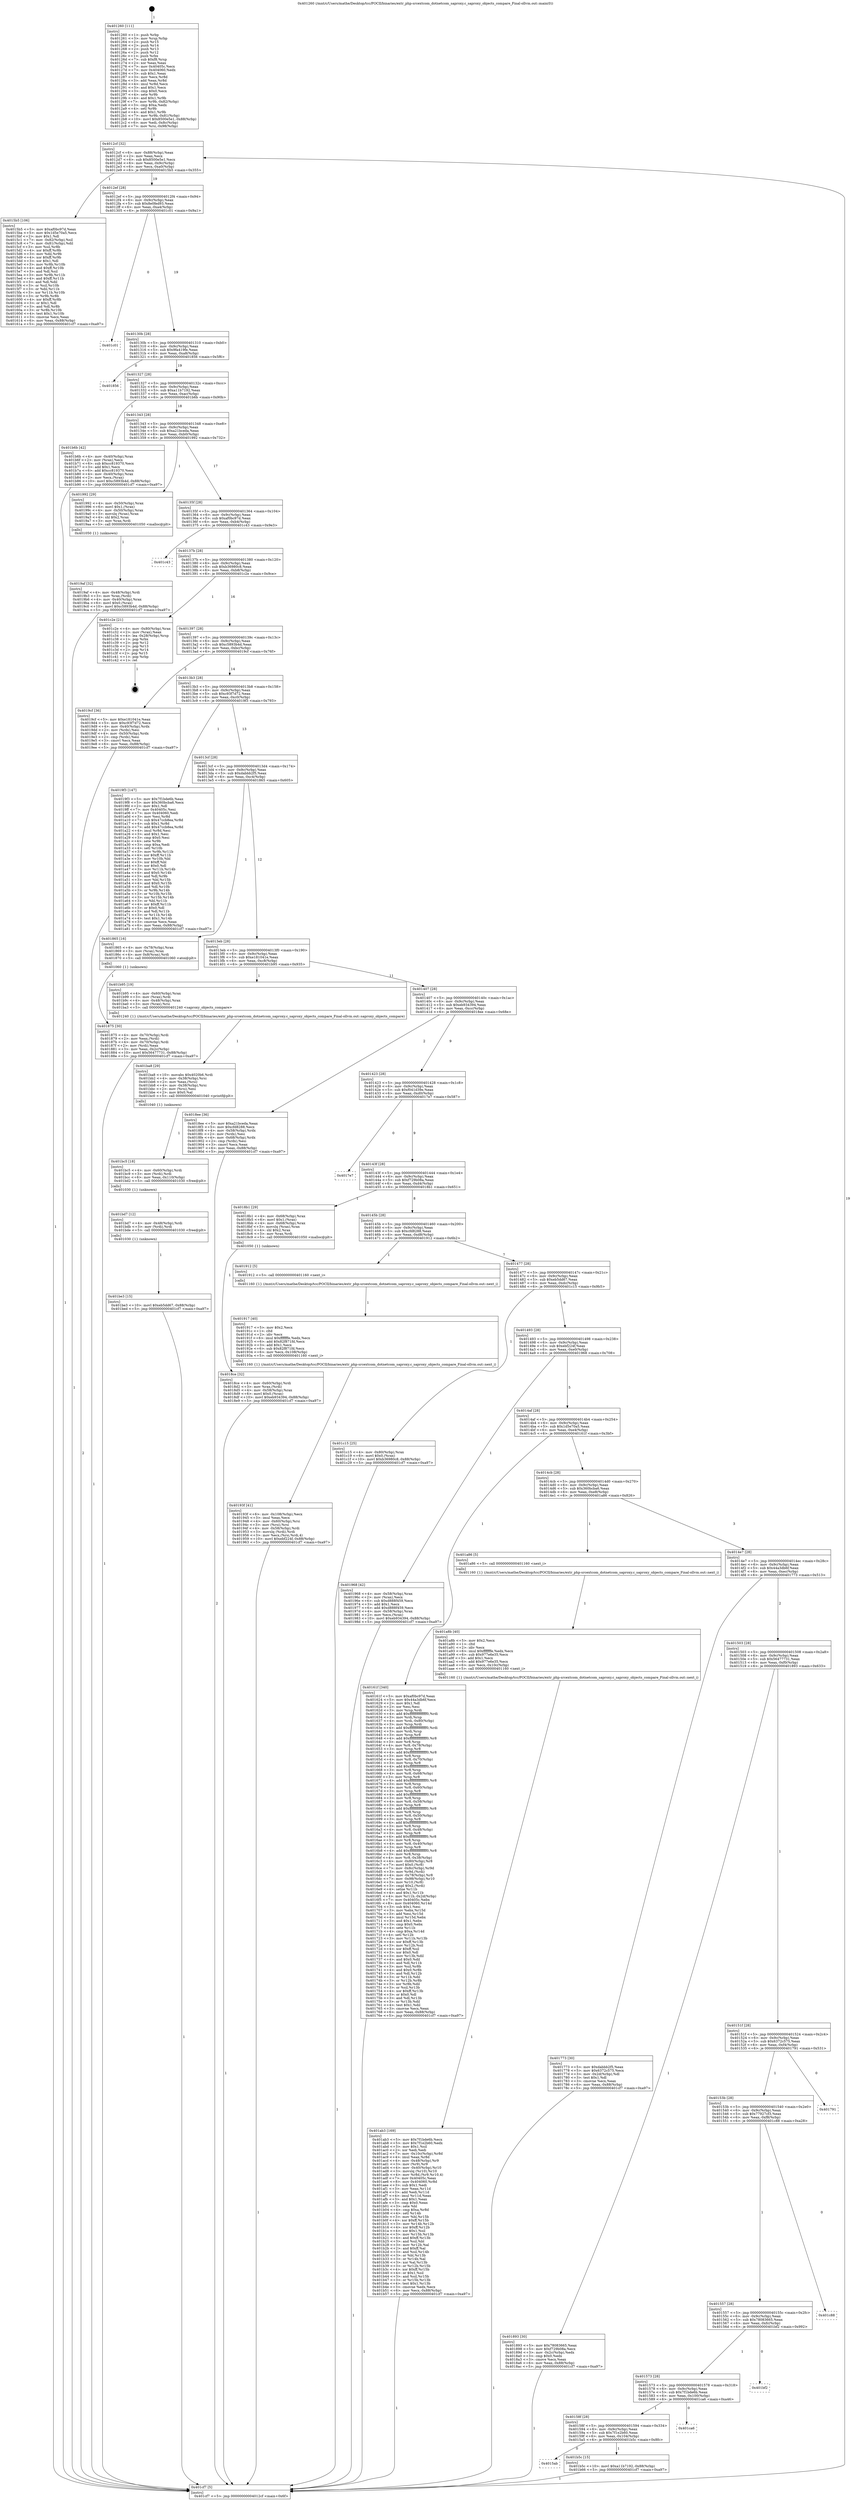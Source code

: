 digraph "0x401260" {
  label = "0x401260 (/mnt/c/Users/mathe/Desktop/tcc/POCII/binaries/extr_php-srcextcom_dotnetcom_saproxy.c_saproxy_objects_compare_Final-ollvm.out::main(0))"
  labelloc = "t"
  node[shape=record]

  Entry [label="",width=0.3,height=0.3,shape=circle,fillcolor=black,style=filled]
  "0x4012cf" [label="{
     0x4012cf [32]\l
     | [instrs]\l
     &nbsp;&nbsp;0x4012cf \<+6\>: mov -0x88(%rbp),%eax\l
     &nbsp;&nbsp;0x4012d5 \<+2\>: mov %eax,%ecx\l
     &nbsp;&nbsp;0x4012d7 \<+6\>: sub $0x8500e5e1,%ecx\l
     &nbsp;&nbsp;0x4012dd \<+6\>: mov %eax,-0x9c(%rbp)\l
     &nbsp;&nbsp;0x4012e3 \<+6\>: mov %ecx,-0xa0(%rbp)\l
     &nbsp;&nbsp;0x4012e9 \<+6\>: je 00000000004015b5 \<main+0x355\>\l
  }"]
  "0x4015b5" [label="{
     0x4015b5 [106]\l
     | [instrs]\l
     &nbsp;&nbsp;0x4015b5 \<+5\>: mov $0xaf0bc97d,%eax\l
     &nbsp;&nbsp;0x4015ba \<+5\>: mov $0x1d5e70a5,%ecx\l
     &nbsp;&nbsp;0x4015bf \<+2\>: mov $0x1,%dl\l
     &nbsp;&nbsp;0x4015c1 \<+7\>: mov -0x82(%rbp),%sil\l
     &nbsp;&nbsp;0x4015c8 \<+7\>: mov -0x81(%rbp),%dil\l
     &nbsp;&nbsp;0x4015cf \<+3\>: mov %sil,%r8b\l
     &nbsp;&nbsp;0x4015d2 \<+4\>: xor $0xff,%r8b\l
     &nbsp;&nbsp;0x4015d6 \<+3\>: mov %dil,%r9b\l
     &nbsp;&nbsp;0x4015d9 \<+4\>: xor $0xff,%r9b\l
     &nbsp;&nbsp;0x4015dd \<+3\>: xor $0x1,%dl\l
     &nbsp;&nbsp;0x4015e0 \<+3\>: mov %r8b,%r10b\l
     &nbsp;&nbsp;0x4015e3 \<+4\>: and $0xff,%r10b\l
     &nbsp;&nbsp;0x4015e7 \<+3\>: and %dl,%sil\l
     &nbsp;&nbsp;0x4015ea \<+3\>: mov %r9b,%r11b\l
     &nbsp;&nbsp;0x4015ed \<+4\>: and $0xff,%r11b\l
     &nbsp;&nbsp;0x4015f1 \<+3\>: and %dl,%dil\l
     &nbsp;&nbsp;0x4015f4 \<+3\>: or %sil,%r10b\l
     &nbsp;&nbsp;0x4015f7 \<+3\>: or %dil,%r11b\l
     &nbsp;&nbsp;0x4015fa \<+3\>: xor %r11b,%r10b\l
     &nbsp;&nbsp;0x4015fd \<+3\>: or %r9b,%r8b\l
     &nbsp;&nbsp;0x401600 \<+4\>: xor $0xff,%r8b\l
     &nbsp;&nbsp;0x401604 \<+3\>: or $0x1,%dl\l
     &nbsp;&nbsp;0x401607 \<+3\>: and %dl,%r8b\l
     &nbsp;&nbsp;0x40160a \<+3\>: or %r8b,%r10b\l
     &nbsp;&nbsp;0x40160d \<+4\>: test $0x1,%r10b\l
     &nbsp;&nbsp;0x401611 \<+3\>: cmovne %ecx,%eax\l
     &nbsp;&nbsp;0x401614 \<+6\>: mov %eax,-0x88(%rbp)\l
     &nbsp;&nbsp;0x40161a \<+5\>: jmp 0000000000401cf7 \<main+0xa97\>\l
  }"]
  "0x4012ef" [label="{
     0x4012ef [28]\l
     | [instrs]\l
     &nbsp;&nbsp;0x4012ef \<+5\>: jmp 00000000004012f4 \<main+0x94\>\l
     &nbsp;&nbsp;0x4012f4 \<+6\>: mov -0x9c(%rbp),%eax\l
     &nbsp;&nbsp;0x4012fa \<+5\>: sub $0x8e0fed93,%eax\l
     &nbsp;&nbsp;0x4012ff \<+6\>: mov %eax,-0xa4(%rbp)\l
     &nbsp;&nbsp;0x401305 \<+6\>: je 0000000000401c01 \<main+0x9a1\>\l
  }"]
  "0x401cf7" [label="{
     0x401cf7 [5]\l
     | [instrs]\l
     &nbsp;&nbsp;0x401cf7 \<+5\>: jmp 00000000004012cf \<main+0x6f\>\l
  }"]
  "0x401260" [label="{
     0x401260 [111]\l
     | [instrs]\l
     &nbsp;&nbsp;0x401260 \<+1\>: push %rbp\l
     &nbsp;&nbsp;0x401261 \<+3\>: mov %rsp,%rbp\l
     &nbsp;&nbsp;0x401264 \<+2\>: push %r15\l
     &nbsp;&nbsp;0x401266 \<+2\>: push %r14\l
     &nbsp;&nbsp;0x401268 \<+2\>: push %r13\l
     &nbsp;&nbsp;0x40126a \<+2\>: push %r12\l
     &nbsp;&nbsp;0x40126c \<+1\>: push %rbx\l
     &nbsp;&nbsp;0x40126d \<+7\>: sub $0xf8,%rsp\l
     &nbsp;&nbsp;0x401274 \<+2\>: xor %eax,%eax\l
     &nbsp;&nbsp;0x401276 \<+7\>: mov 0x40405c,%ecx\l
     &nbsp;&nbsp;0x40127d \<+7\>: mov 0x404060,%edx\l
     &nbsp;&nbsp;0x401284 \<+3\>: sub $0x1,%eax\l
     &nbsp;&nbsp;0x401287 \<+3\>: mov %ecx,%r8d\l
     &nbsp;&nbsp;0x40128a \<+3\>: add %eax,%r8d\l
     &nbsp;&nbsp;0x40128d \<+4\>: imul %r8d,%ecx\l
     &nbsp;&nbsp;0x401291 \<+3\>: and $0x1,%ecx\l
     &nbsp;&nbsp;0x401294 \<+3\>: cmp $0x0,%ecx\l
     &nbsp;&nbsp;0x401297 \<+4\>: sete %r9b\l
     &nbsp;&nbsp;0x40129b \<+4\>: and $0x1,%r9b\l
     &nbsp;&nbsp;0x40129f \<+7\>: mov %r9b,-0x82(%rbp)\l
     &nbsp;&nbsp;0x4012a6 \<+3\>: cmp $0xa,%edx\l
     &nbsp;&nbsp;0x4012a9 \<+4\>: setl %r9b\l
     &nbsp;&nbsp;0x4012ad \<+4\>: and $0x1,%r9b\l
     &nbsp;&nbsp;0x4012b1 \<+7\>: mov %r9b,-0x81(%rbp)\l
     &nbsp;&nbsp;0x4012b8 \<+10\>: movl $0x8500e5e1,-0x88(%rbp)\l
     &nbsp;&nbsp;0x4012c2 \<+6\>: mov %edi,-0x8c(%rbp)\l
     &nbsp;&nbsp;0x4012c8 \<+7\>: mov %rsi,-0x98(%rbp)\l
  }"]
  Exit [label="",width=0.3,height=0.3,shape=circle,fillcolor=black,style=filled,peripheries=2]
  "0x401c01" [label="{
     0x401c01\l
  }", style=dashed]
  "0x40130b" [label="{
     0x40130b [28]\l
     | [instrs]\l
     &nbsp;&nbsp;0x40130b \<+5\>: jmp 0000000000401310 \<main+0xb0\>\l
     &nbsp;&nbsp;0x401310 \<+6\>: mov -0x9c(%rbp),%eax\l
     &nbsp;&nbsp;0x401316 \<+5\>: sub $0x9fa419fe,%eax\l
     &nbsp;&nbsp;0x40131b \<+6\>: mov %eax,-0xa8(%rbp)\l
     &nbsp;&nbsp;0x401321 \<+6\>: je 0000000000401856 \<main+0x5f6\>\l
  }"]
  "0x401be3" [label="{
     0x401be3 [15]\l
     | [instrs]\l
     &nbsp;&nbsp;0x401be3 \<+10\>: movl $0xeb5dd67,-0x88(%rbp)\l
     &nbsp;&nbsp;0x401bed \<+5\>: jmp 0000000000401cf7 \<main+0xa97\>\l
  }"]
  "0x401856" [label="{
     0x401856\l
  }", style=dashed]
  "0x401327" [label="{
     0x401327 [28]\l
     | [instrs]\l
     &nbsp;&nbsp;0x401327 \<+5\>: jmp 000000000040132c \<main+0xcc\>\l
     &nbsp;&nbsp;0x40132c \<+6\>: mov -0x9c(%rbp),%eax\l
     &nbsp;&nbsp;0x401332 \<+5\>: sub $0xa11b7192,%eax\l
     &nbsp;&nbsp;0x401337 \<+6\>: mov %eax,-0xac(%rbp)\l
     &nbsp;&nbsp;0x40133d \<+6\>: je 0000000000401b6b \<main+0x90b\>\l
  }"]
  "0x401bd7" [label="{
     0x401bd7 [12]\l
     | [instrs]\l
     &nbsp;&nbsp;0x401bd7 \<+4\>: mov -0x48(%rbp),%rdi\l
     &nbsp;&nbsp;0x401bdb \<+3\>: mov (%rdi),%rdi\l
     &nbsp;&nbsp;0x401bde \<+5\>: call 0000000000401030 \<free@plt\>\l
     | [calls]\l
     &nbsp;&nbsp;0x401030 \{1\} (unknown)\l
  }"]
  "0x401b6b" [label="{
     0x401b6b [42]\l
     | [instrs]\l
     &nbsp;&nbsp;0x401b6b \<+4\>: mov -0x40(%rbp),%rax\l
     &nbsp;&nbsp;0x401b6f \<+2\>: mov (%rax),%ecx\l
     &nbsp;&nbsp;0x401b71 \<+6\>: sub $0xcc819370,%ecx\l
     &nbsp;&nbsp;0x401b77 \<+3\>: add $0x1,%ecx\l
     &nbsp;&nbsp;0x401b7a \<+6\>: add $0xcc819370,%ecx\l
     &nbsp;&nbsp;0x401b80 \<+4\>: mov -0x40(%rbp),%rax\l
     &nbsp;&nbsp;0x401b84 \<+2\>: mov %ecx,(%rax)\l
     &nbsp;&nbsp;0x401b86 \<+10\>: movl $0xc5893b4d,-0x88(%rbp)\l
     &nbsp;&nbsp;0x401b90 \<+5\>: jmp 0000000000401cf7 \<main+0xa97\>\l
  }"]
  "0x401343" [label="{
     0x401343 [28]\l
     | [instrs]\l
     &nbsp;&nbsp;0x401343 \<+5\>: jmp 0000000000401348 \<main+0xe8\>\l
     &nbsp;&nbsp;0x401348 \<+6\>: mov -0x9c(%rbp),%eax\l
     &nbsp;&nbsp;0x40134e \<+5\>: sub $0xa21bceda,%eax\l
     &nbsp;&nbsp;0x401353 \<+6\>: mov %eax,-0xb0(%rbp)\l
     &nbsp;&nbsp;0x401359 \<+6\>: je 0000000000401992 \<main+0x732\>\l
  }"]
  "0x401bc5" [label="{
     0x401bc5 [18]\l
     | [instrs]\l
     &nbsp;&nbsp;0x401bc5 \<+4\>: mov -0x60(%rbp),%rdi\l
     &nbsp;&nbsp;0x401bc9 \<+3\>: mov (%rdi),%rdi\l
     &nbsp;&nbsp;0x401bcc \<+6\>: mov %eax,-0x110(%rbp)\l
     &nbsp;&nbsp;0x401bd2 \<+5\>: call 0000000000401030 \<free@plt\>\l
     | [calls]\l
     &nbsp;&nbsp;0x401030 \{1\} (unknown)\l
  }"]
  "0x401992" [label="{
     0x401992 [29]\l
     | [instrs]\l
     &nbsp;&nbsp;0x401992 \<+4\>: mov -0x50(%rbp),%rax\l
     &nbsp;&nbsp;0x401996 \<+6\>: movl $0x1,(%rax)\l
     &nbsp;&nbsp;0x40199c \<+4\>: mov -0x50(%rbp),%rax\l
     &nbsp;&nbsp;0x4019a0 \<+3\>: movslq (%rax),%rax\l
     &nbsp;&nbsp;0x4019a3 \<+4\>: shl $0x2,%rax\l
     &nbsp;&nbsp;0x4019a7 \<+3\>: mov %rax,%rdi\l
     &nbsp;&nbsp;0x4019aa \<+5\>: call 0000000000401050 \<malloc@plt\>\l
     | [calls]\l
     &nbsp;&nbsp;0x401050 \{1\} (unknown)\l
  }"]
  "0x40135f" [label="{
     0x40135f [28]\l
     | [instrs]\l
     &nbsp;&nbsp;0x40135f \<+5\>: jmp 0000000000401364 \<main+0x104\>\l
     &nbsp;&nbsp;0x401364 \<+6\>: mov -0x9c(%rbp),%eax\l
     &nbsp;&nbsp;0x40136a \<+5\>: sub $0xaf0bc97d,%eax\l
     &nbsp;&nbsp;0x40136f \<+6\>: mov %eax,-0xb4(%rbp)\l
     &nbsp;&nbsp;0x401375 \<+6\>: je 0000000000401c43 \<main+0x9e3\>\l
  }"]
  "0x401ba8" [label="{
     0x401ba8 [29]\l
     | [instrs]\l
     &nbsp;&nbsp;0x401ba8 \<+10\>: movabs $0x4020b6,%rdi\l
     &nbsp;&nbsp;0x401bb2 \<+4\>: mov -0x38(%rbp),%rsi\l
     &nbsp;&nbsp;0x401bb6 \<+2\>: mov %eax,(%rsi)\l
     &nbsp;&nbsp;0x401bb8 \<+4\>: mov -0x38(%rbp),%rsi\l
     &nbsp;&nbsp;0x401bbc \<+2\>: mov (%rsi),%esi\l
     &nbsp;&nbsp;0x401bbe \<+2\>: mov $0x0,%al\l
     &nbsp;&nbsp;0x401bc0 \<+5\>: call 0000000000401040 \<printf@plt\>\l
     | [calls]\l
     &nbsp;&nbsp;0x401040 \{1\} (unknown)\l
  }"]
  "0x401c43" [label="{
     0x401c43\l
  }", style=dashed]
  "0x40137b" [label="{
     0x40137b [28]\l
     | [instrs]\l
     &nbsp;&nbsp;0x40137b \<+5\>: jmp 0000000000401380 \<main+0x120\>\l
     &nbsp;&nbsp;0x401380 \<+6\>: mov -0x9c(%rbp),%eax\l
     &nbsp;&nbsp;0x401386 \<+5\>: sub $0xb36980c8,%eax\l
     &nbsp;&nbsp;0x40138b \<+6\>: mov %eax,-0xb8(%rbp)\l
     &nbsp;&nbsp;0x401391 \<+6\>: je 0000000000401c2e \<main+0x9ce\>\l
  }"]
  "0x4015ab" [label="{
     0x4015ab\l
  }", style=dashed]
  "0x401c2e" [label="{
     0x401c2e [21]\l
     | [instrs]\l
     &nbsp;&nbsp;0x401c2e \<+4\>: mov -0x80(%rbp),%rax\l
     &nbsp;&nbsp;0x401c32 \<+2\>: mov (%rax),%eax\l
     &nbsp;&nbsp;0x401c34 \<+4\>: lea -0x28(%rbp),%rsp\l
     &nbsp;&nbsp;0x401c38 \<+1\>: pop %rbx\l
     &nbsp;&nbsp;0x401c39 \<+2\>: pop %r12\l
     &nbsp;&nbsp;0x401c3b \<+2\>: pop %r13\l
     &nbsp;&nbsp;0x401c3d \<+2\>: pop %r14\l
     &nbsp;&nbsp;0x401c3f \<+2\>: pop %r15\l
     &nbsp;&nbsp;0x401c41 \<+1\>: pop %rbp\l
     &nbsp;&nbsp;0x401c42 \<+1\>: ret\l
  }"]
  "0x401397" [label="{
     0x401397 [28]\l
     | [instrs]\l
     &nbsp;&nbsp;0x401397 \<+5\>: jmp 000000000040139c \<main+0x13c\>\l
     &nbsp;&nbsp;0x40139c \<+6\>: mov -0x9c(%rbp),%eax\l
     &nbsp;&nbsp;0x4013a2 \<+5\>: sub $0xc5893b4d,%eax\l
     &nbsp;&nbsp;0x4013a7 \<+6\>: mov %eax,-0xbc(%rbp)\l
     &nbsp;&nbsp;0x4013ad \<+6\>: je 00000000004019cf \<main+0x76f\>\l
  }"]
  "0x401b5c" [label="{
     0x401b5c [15]\l
     | [instrs]\l
     &nbsp;&nbsp;0x401b5c \<+10\>: movl $0xa11b7192,-0x88(%rbp)\l
     &nbsp;&nbsp;0x401b66 \<+5\>: jmp 0000000000401cf7 \<main+0xa97\>\l
  }"]
  "0x4019cf" [label="{
     0x4019cf [36]\l
     | [instrs]\l
     &nbsp;&nbsp;0x4019cf \<+5\>: mov $0xe181041e,%eax\l
     &nbsp;&nbsp;0x4019d4 \<+5\>: mov $0xc93f7d72,%ecx\l
     &nbsp;&nbsp;0x4019d9 \<+4\>: mov -0x40(%rbp),%rdx\l
     &nbsp;&nbsp;0x4019dd \<+2\>: mov (%rdx),%esi\l
     &nbsp;&nbsp;0x4019df \<+4\>: mov -0x50(%rbp),%rdx\l
     &nbsp;&nbsp;0x4019e3 \<+2\>: cmp (%rdx),%esi\l
     &nbsp;&nbsp;0x4019e5 \<+3\>: cmovl %ecx,%eax\l
     &nbsp;&nbsp;0x4019e8 \<+6\>: mov %eax,-0x88(%rbp)\l
     &nbsp;&nbsp;0x4019ee \<+5\>: jmp 0000000000401cf7 \<main+0xa97\>\l
  }"]
  "0x4013b3" [label="{
     0x4013b3 [28]\l
     | [instrs]\l
     &nbsp;&nbsp;0x4013b3 \<+5\>: jmp 00000000004013b8 \<main+0x158\>\l
     &nbsp;&nbsp;0x4013b8 \<+6\>: mov -0x9c(%rbp),%eax\l
     &nbsp;&nbsp;0x4013be \<+5\>: sub $0xc93f7d72,%eax\l
     &nbsp;&nbsp;0x4013c3 \<+6\>: mov %eax,-0xc0(%rbp)\l
     &nbsp;&nbsp;0x4013c9 \<+6\>: je 00000000004019f3 \<main+0x793\>\l
  }"]
  "0x40158f" [label="{
     0x40158f [28]\l
     | [instrs]\l
     &nbsp;&nbsp;0x40158f \<+5\>: jmp 0000000000401594 \<main+0x334\>\l
     &nbsp;&nbsp;0x401594 \<+6\>: mov -0x9c(%rbp),%eax\l
     &nbsp;&nbsp;0x40159a \<+5\>: sub $0x7f1e2b60,%eax\l
     &nbsp;&nbsp;0x40159f \<+6\>: mov %eax,-0x104(%rbp)\l
     &nbsp;&nbsp;0x4015a5 \<+6\>: je 0000000000401b5c \<main+0x8fc\>\l
  }"]
  "0x4019f3" [label="{
     0x4019f3 [147]\l
     | [instrs]\l
     &nbsp;&nbsp;0x4019f3 \<+5\>: mov $0x7f1bde6b,%eax\l
     &nbsp;&nbsp;0x4019f8 \<+5\>: mov $0x360bcba6,%ecx\l
     &nbsp;&nbsp;0x4019fd \<+2\>: mov $0x1,%dl\l
     &nbsp;&nbsp;0x4019ff \<+7\>: mov 0x40405c,%esi\l
     &nbsp;&nbsp;0x401a06 \<+7\>: mov 0x404060,%edi\l
     &nbsp;&nbsp;0x401a0d \<+3\>: mov %esi,%r8d\l
     &nbsp;&nbsp;0x401a10 \<+7\>: sub $0x47ccb8ea,%r8d\l
     &nbsp;&nbsp;0x401a17 \<+4\>: sub $0x1,%r8d\l
     &nbsp;&nbsp;0x401a1b \<+7\>: add $0x47ccb8ea,%r8d\l
     &nbsp;&nbsp;0x401a22 \<+4\>: imul %r8d,%esi\l
     &nbsp;&nbsp;0x401a26 \<+3\>: and $0x1,%esi\l
     &nbsp;&nbsp;0x401a29 \<+3\>: cmp $0x0,%esi\l
     &nbsp;&nbsp;0x401a2c \<+4\>: sete %r9b\l
     &nbsp;&nbsp;0x401a30 \<+3\>: cmp $0xa,%edi\l
     &nbsp;&nbsp;0x401a33 \<+4\>: setl %r10b\l
     &nbsp;&nbsp;0x401a37 \<+3\>: mov %r9b,%r11b\l
     &nbsp;&nbsp;0x401a3a \<+4\>: xor $0xff,%r11b\l
     &nbsp;&nbsp;0x401a3e \<+3\>: mov %r10b,%bl\l
     &nbsp;&nbsp;0x401a41 \<+3\>: xor $0xff,%bl\l
     &nbsp;&nbsp;0x401a44 \<+3\>: xor $0x0,%dl\l
     &nbsp;&nbsp;0x401a47 \<+3\>: mov %r11b,%r14b\l
     &nbsp;&nbsp;0x401a4a \<+4\>: and $0x0,%r14b\l
     &nbsp;&nbsp;0x401a4e \<+3\>: and %dl,%r9b\l
     &nbsp;&nbsp;0x401a51 \<+3\>: mov %bl,%r15b\l
     &nbsp;&nbsp;0x401a54 \<+4\>: and $0x0,%r15b\l
     &nbsp;&nbsp;0x401a58 \<+3\>: and %dl,%r10b\l
     &nbsp;&nbsp;0x401a5b \<+3\>: or %r9b,%r14b\l
     &nbsp;&nbsp;0x401a5e \<+3\>: or %r10b,%r15b\l
     &nbsp;&nbsp;0x401a61 \<+3\>: xor %r15b,%r14b\l
     &nbsp;&nbsp;0x401a64 \<+3\>: or %bl,%r11b\l
     &nbsp;&nbsp;0x401a67 \<+4\>: xor $0xff,%r11b\l
     &nbsp;&nbsp;0x401a6b \<+3\>: or $0x0,%dl\l
     &nbsp;&nbsp;0x401a6e \<+3\>: and %dl,%r11b\l
     &nbsp;&nbsp;0x401a71 \<+3\>: or %r11b,%r14b\l
     &nbsp;&nbsp;0x401a74 \<+4\>: test $0x1,%r14b\l
     &nbsp;&nbsp;0x401a78 \<+3\>: cmovne %ecx,%eax\l
     &nbsp;&nbsp;0x401a7b \<+6\>: mov %eax,-0x88(%rbp)\l
     &nbsp;&nbsp;0x401a81 \<+5\>: jmp 0000000000401cf7 \<main+0xa97\>\l
  }"]
  "0x4013cf" [label="{
     0x4013cf [28]\l
     | [instrs]\l
     &nbsp;&nbsp;0x4013cf \<+5\>: jmp 00000000004013d4 \<main+0x174\>\l
     &nbsp;&nbsp;0x4013d4 \<+6\>: mov -0x9c(%rbp),%eax\l
     &nbsp;&nbsp;0x4013da \<+5\>: sub $0xdabbb2f5,%eax\l
     &nbsp;&nbsp;0x4013df \<+6\>: mov %eax,-0xc4(%rbp)\l
     &nbsp;&nbsp;0x4013e5 \<+6\>: je 0000000000401865 \<main+0x605\>\l
  }"]
  "0x401ca6" [label="{
     0x401ca6\l
  }", style=dashed]
  "0x401865" [label="{
     0x401865 [16]\l
     | [instrs]\l
     &nbsp;&nbsp;0x401865 \<+4\>: mov -0x78(%rbp),%rax\l
     &nbsp;&nbsp;0x401869 \<+3\>: mov (%rax),%rax\l
     &nbsp;&nbsp;0x40186c \<+4\>: mov 0x8(%rax),%rdi\l
     &nbsp;&nbsp;0x401870 \<+5\>: call 0000000000401060 \<atoi@plt\>\l
     | [calls]\l
     &nbsp;&nbsp;0x401060 \{1\} (unknown)\l
  }"]
  "0x4013eb" [label="{
     0x4013eb [28]\l
     | [instrs]\l
     &nbsp;&nbsp;0x4013eb \<+5\>: jmp 00000000004013f0 \<main+0x190\>\l
     &nbsp;&nbsp;0x4013f0 \<+6\>: mov -0x9c(%rbp),%eax\l
     &nbsp;&nbsp;0x4013f6 \<+5\>: sub $0xe181041e,%eax\l
     &nbsp;&nbsp;0x4013fb \<+6\>: mov %eax,-0xc8(%rbp)\l
     &nbsp;&nbsp;0x401401 \<+6\>: je 0000000000401b95 \<main+0x935\>\l
  }"]
  "0x401573" [label="{
     0x401573 [28]\l
     | [instrs]\l
     &nbsp;&nbsp;0x401573 \<+5\>: jmp 0000000000401578 \<main+0x318\>\l
     &nbsp;&nbsp;0x401578 \<+6\>: mov -0x9c(%rbp),%eax\l
     &nbsp;&nbsp;0x40157e \<+5\>: sub $0x7f1bde6b,%eax\l
     &nbsp;&nbsp;0x401583 \<+6\>: mov %eax,-0x100(%rbp)\l
     &nbsp;&nbsp;0x401589 \<+6\>: je 0000000000401ca6 \<main+0xa46\>\l
  }"]
  "0x401b95" [label="{
     0x401b95 [19]\l
     | [instrs]\l
     &nbsp;&nbsp;0x401b95 \<+4\>: mov -0x60(%rbp),%rax\l
     &nbsp;&nbsp;0x401b99 \<+3\>: mov (%rax),%rdi\l
     &nbsp;&nbsp;0x401b9c \<+4\>: mov -0x48(%rbp),%rax\l
     &nbsp;&nbsp;0x401ba0 \<+3\>: mov (%rax),%rsi\l
     &nbsp;&nbsp;0x401ba3 \<+5\>: call 0000000000401240 \<saproxy_objects_compare\>\l
     | [calls]\l
     &nbsp;&nbsp;0x401240 \{1\} (/mnt/c/Users/mathe/Desktop/tcc/POCII/binaries/extr_php-srcextcom_dotnetcom_saproxy.c_saproxy_objects_compare_Final-ollvm.out::saproxy_objects_compare)\l
  }"]
  "0x401407" [label="{
     0x401407 [28]\l
     | [instrs]\l
     &nbsp;&nbsp;0x401407 \<+5\>: jmp 000000000040140c \<main+0x1ac\>\l
     &nbsp;&nbsp;0x40140c \<+6\>: mov -0x9c(%rbp),%eax\l
     &nbsp;&nbsp;0x401412 \<+5\>: sub $0xeb934394,%eax\l
     &nbsp;&nbsp;0x401417 \<+6\>: mov %eax,-0xcc(%rbp)\l
     &nbsp;&nbsp;0x40141d \<+6\>: je 00000000004018ee \<main+0x68e\>\l
  }"]
  "0x401bf2" [label="{
     0x401bf2\l
  }", style=dashed]
  "0x4018ee" [label="{
     0x4018ee [36]\l
     | [instrs]\l
     &nbsp;&nbsp;0x4018ee \<+5\>: mov $0xa21bceda,%eax\l
     &nbsp;&nbsp;0x4018f3 \<+5\>: mov $0xcfd8288,%ecx\l
     &nbsp;&nbsp;0x4018f8 \<+4\>: mov -0x58(%rbp),%rdx\l
     &nbsp;&nbsp;0x4018fc \<+2\>: mov (%rdx),%esi\l
     &nbsp;&nbsp;0x4018fe \<+4\>: mov -0x68(%rbp),%rdx\l
     &nbsp;&nbsp;0x401902 \<+2\>: cmp (%rdx),%esi\l
     &nbsp;&nbsp;0x401904 \<+3\>: cmovl %ecx,%eax\l
     &nbsp;&nbsp;0x401907 \<+6\>: mov %eax,-0x88(%rbp)\l
     &nbsp;&nbsp;0x40190d \<+5\>: jmp 0000000000401cf7 \<main+0xa97\>\l
  }"]
  "0x401423" [label="{
     0x401423 [28]\l
     | [instrs]\l
     &nbsp;&nbsp;0x401423 \<+5\>: jmp 0000000000401428 \<main+0x1c8\>\l
     &nbsp;&nbsp;0x401428 \<+6\>: mov -0x9c(%rbp),%eax\l
     &nbsp;&nbsp;0x40142e \<+5\>: sub $0xf041d39e,%eax\l
     &nbsp;&nbsp;0x401433 \<+6\>: mov %eax,-0xd0(%rbp)\l
     &nbsp;&nbsp;0x401439 \<+6\>: je 00000000004017e7 \<main+0x587\>\l
  }"]
  "0x401557" [label="{
     0x401557 [28]\l
     | [instrs]\l
     &nbsp;&nbsp;0x401557 \<+5\>: jmp 000000000040155c \<main+0x2fc\>\l
     &nbsp;&nbsp;0x40155c \<+6\>: mov -0x9c(%rbp),%eax\l
     &nbsp;&nbsp;0x401562 \<+5\>: sub $0x78083665,%eax\l
     &nbsp;&nbsp;0x401567 \<+6\>: mov %eax,-0xfc(%rbp)\l
     &nbsp;&nbsp;0x40156d \<+6\>: je 0000000000401bf2 \<main+0x992\>\l
  }"]
  "0x4017e7" [label="{
     0x4017e7\l
  }", style=dashed]
  "0x40143f" [label="{
     0x40143f [28]\l
     | [instrs]\l
     &nbsp;&nbsp;0x40143f \<+5\>: jmp 0000000000401444 \<main+0x1e4\>\l
     &nbsp;&nbsp;0x401444 \<+6\>: mov -0x9c(%rbp),%eax\l
     &nbsp;&nbsp;0x40144a \<+5\>: sub $0xf729b08a,%eax\l
     &nbsp;&nbsp;0x40144f \<+6\>: mov %eax,-0xd4(%rbp)\l
     &nbsp;&nbsp;0x401455 \<+6\>: je 00000000004018b1 \<main+0x651\>\l
  }"]
  "0x401c88" [label="{
     0x401c88\l
  }", style=dashed]
  "0x4018b1" [label="{
     0x4018b1 [29]\l
     | [instrs]\l
     &nbsp;&nbsp;0x4018b1 \<+4\>: mov -0x68(%rbp),%rax\l
     &nbsp;&nbsp;0x4018b5 \<+6\>: movl $0x1,(%rax)\l
     &nbsp;&nbsp;0x4018bb \<+4\>: mov -0x68(%rbp),%rax\l
     &nbsp;&nbsp;0x4018bf \<+3\>: movslq (%rax),%rax\l
     &nbsp;&nbsp;0x4018c2 \<+4\>: shl $0x2,%rax\l
     &nbsp;&nbsp;0x4018c6 \<+3\>: mov %rax,%rdi\l
     &nbsp;&nbsp;0x4018c9 \<+5\>: call 0000000000401050 \<malloc@plt\>\l
     | [calls]\l
     &nbsp;&nbsp;0x401050 \{1\} (unknown)\l
  }"]
  "0x40145b" [label="{
     0x40145b [28]\l
     | [instrs]\l
     &nbsp;&nbsp;0x40145b \<+5\>: jmp 0000000000401460 \<main+0x200\>\l
     &nbsp;&nbsp;0x401460 \<+6\>: mov -0x9c(%rbp),%eax\l
     &nbsp;&nbsp;0x401466 \<+5\>: sub $0xcfd8288,%eax\l
     &nbsp;&nbsp;0x40146b \<+6\>: mov %eax,-0xd8(%rbp)\l
     &nbsp;&nbsp;0x401471 \<+6\>: je 0000000000401912 \<main+0x6b2\>\l
  }"]
  "0x40153b" [label="{
     0x40153b [28]\l
     | [instrs]\l
     &nbsp;&nbsp;0x40153b \<+5\>: jmp 0000000000401540 \<main+0x2e0\>\l
     &nbsp;&nbsp;0x401540 \<+6\>: mov -0x9c(%rbp),%eax\l
     &nbsp;&nbsp;0x401546 \<+5\>: sub $0x77927cf3,%eax\l
     &nbsp;&nbsp;0x40154b \<+6\>: mov %eax,-0xf8(%rbp)\l
     &nbsp;&nbsp;0x401551 \<+6\>: je 0000000000401c88 \<main+0xa28\>\l
  }"]
  "0x401912" [label="{
     0x401912 [5]\l
     | [instrs]\l
     &nbsp;&nbsp;0x401912 \<+5\>: call 0000000000401160 \<next_i\>\l
     | [calls]\l
     &nbsp;&nbsp;0x401160 \{1\} (/mnt/c/Users/mathe/Desktop/tcc/POCII/binaries/extr_php-srcextcom_dotnetcom_saproxy.c_saproxy_objects_compare_Final-ollvm.out::next_i)\l
  }"]
  "0x401477" [label="{
     0x401477 [28]\l
     | [instrs]\l
     &nbsp;&nbsp;0x401477 \<+5\>: jmp 000000000040147c \<main+0x21c\>\l
     &nbsp;&nbsp;0x40147c \<+6\>: mov -0x9c(%rbp),%eax\l
     &nbsp;&nbsp;0x401482 \<+5\>: sub $0xeb5dd67,%eax\l
     &nbsp;&nbsp;0x401487 \<+6\>: mov %eax,-0xdc(%rbp)\l
     &nbsp;&nbsp;0x40148d \<+6\>: je 0000000000401c15 \<main+0x9b5\>\l
  }"]
  "0x401791" [label="{
     0x401791\l
  }", style=dashed]
  "0x401c15" [label="{
     0x401c15 [25]\l
     | [instrs]\l
     &nbsp;&nbsp;0x401c15 \<+4\>: mov -0x80(%rbp),%rax\l
     &nbsp;&nbsp;0x401c19 \<+6\>: movl $0x0,(%rax)\l
     &nbsp;&nbsp;0x401c1f \<+10\>: movl $0xb36980c8,-0x88(%rbp)\l
     &nbsp;&nbsp;0x401c29 \<+5\>: jmp 0000000000401cf7 \<main+0xa97\>\l
  }"]
  "0x401493" [label="{
     0x401493 [28]\l
     | [instrs]\l
     &nbsp;&nbsp;0x401493 \<+5\>: jmp 0000000000401498 \<main+0x238\>\l
     &nbsp;&nbsp;0x401498 \<+6\>: mov -0x9c(%rbp),%eax\l
     &nbsp;&nbsp;0x40149e \<+5\>: sub $0xebf224f,%eax\l
     &nbsp;&nbsp;0x4014a3 \<+6\>: mov %eax,-0xe0(%rbp)\l
     &nbsp;&nbsp;0x4014a9 \<+6\>: je 0000000000401968 \<main+0x708\>\l
  }"]
  "0x401ab3" [label="{
     0x401ab3 [169]\l
     | [instrs]\l
     &nbsp;&nbsp;0x401ab3 \<+5\>: mov $0x7f1bde6b,%ecx\l
     &nbsp;&nbsp;0x401ab8 \<+5\>: mov $0x7f1e2b60,%edx\l
     &nbsp;&nbsp;0x401abd \<+3\>: mov $0x1,%sil\l
     &nbsp;&nbsp;0x401ac0 \<+2\>: xor %edi,%edi\l
     &nbsp;&nbsp;0x401ac2 \<+7\>: mov -0x10c(%rbp),%r8d\l
     &nbsp;&nbsp;0x401ac9 \<+4\>: imul %eax,%r8d\l
     &nbsp;&nbsp;0x401acd \<+4\>: mov -0x48(%rbp),%r9\l
     &nbsp;&nbsp;0x401ad1 \<+3\>: mov (%r9),%r9\l
     &nbsp;&nbsp;0x401ad4 \<+4\>: mov -0x40(%rbp),%r10\l
     &nbsp;&nbsp;0x401ad8 \<+3\>: movslq (%r10),%r10\l
     &nbsp;&nbsp;0x401adb \<+4\>: mov %r8d,(%r9,%r10,4)\l
     &nbsp;&nbsp;0x401adf \<+7\>: mov 0x40405c,%eax\l
     &nbsp;&nbsp;0x401ae6 \<+8\>: mov 0x404060,%r8d\l
     &nbsp;&nbsp;0x401aee \<+3\>: sub $0x1,%edi\l
     &nbsp;&nbsp;0x401af1 \<+3\>: mov %eax,%r11d\l
     &nbsp;&nbsp;0x401af4 \<+3\>: add %edi,%r11d\l
     &nbsp;&nbsp;0x401af7 \<+4\>: imul %r11d,%eax\l
     &nbsp;&nbsp;0x401afb \<+3\>: and $0x1,%eax\l
     &nbsp;&nbsp;0x401afe \<+3\>: cmp $0x0,%eax\l
     &nbsp;&nbsp;0x401b01 \<+3\>: sete %bl\l
     &nbsp;&nbsp;0x401b04 \<+4\>: cmp $0xa,%r8d\l
     &nbsp;&nbsp;0x401b08 \<+4\>: setl %r14b\l
     &nbsp;&nbsp;0x401b0c \<+3\>: mov %bl,%r15b\l
     &nbsp;&nbsp;0x401b0f \<+4\>: xor $0xff,%r15b\l
     &nbsp;&nbsp;0x401b13 \<+3\>: mov %r14b,%r12b\l
     &nbsp;&nbsp;0x401b16 \<+4\>: xor $0xff,%r12b\l
     &nbsp;&nbsp;0x401b1a \<+4\>: xor $0x1,%sil\l
     &nbsp;&nbsp;0x401b1e \<+3\>: mov %r15b,%r13b\l
     &nbsp;&nbsp;0x401b21 \<+4\>: and $0xff,%r13b\l
     &nbsp;&nbsp;0x401b25 \<+3\>: and %sil,%bl\l
     &nbsp;&nbsp;0x401b28 \<+3\>: mov %r12b,%al\l
     &nbsp;&nbsp;0x401b2b \<+2\>: and $0xff,%al\l
     &nbsp;&nbsp;0x401b2d \<+3\>: and %sil,%r14b\l
     &nbsp;&nbsp;0x401b30 \<+3\>: or %bl,%r13b\l
     &nbsp;&nbsp;0x401b33 \<+3\>: or %r14b,%al\l
     &nbsp;&nbsp;0x401b36 \<+3\>: xor %al,%r13b\l
     &nbsp;&nbsp;0x401b39 \<+3\>: or %r12b,%r15b\l
     &nbsp;&nbsp;0x401b3c \<+4\>: xor $0xff,%r15b\l
     &nbsp;&nbsp;0x401b40 \<+4\>: or $0x1,%sil\l
     &nbsp;&nbsp;0x401b44 \<+3\>: and %sil,%r15b\l
     &nbsp;&nbsp;0x401b47 \<+3\>: or %r15b,%r13b\l
     &nbsp;&nbsp;0x401b4a \<+4\>: test $0x1,%r13b\l
     &nbsp;&nbsp;0x401b4e \<+3\>: cmovne %edx,%ecx\l
     &nbsp;&nbsp;0x401b51 \<+6\>: mov %ecx,-0x88(%rbp)\l
     &nbsp;&nbsp;0x401b57 \<+5\>: jmp 0000000000401cf7 \<main+0xa97\>\l
  }"]
  "0x401968" [label="{
     0x401968 [42]\l
     | [instrs]\l
     &nbsp;&nbsp;0x401968 \<+4\>: mov -0x58(%rbp),%rax\l
     &nbsp;&nbsp;0x40196c \<+2\>: mov (%rax),%ecx\l
     &nbsp;&nbsp;0x40196e \<+6\>: sub $0xd888f459,%ecx\l
     &nbsp;&nbsp;0x401974 \<+3\>: add $0x1,%ecx\l
     &nbsp;&nbsp;0x401977 \<+6\>: add $0xd888f459,%ecx\l
     &nbsp;&nbsp;0x40197d \<+4\>: mov -0x58(%rbp),%rax\l
     &nbsp;&nbsp;0x401981 \<+2\>: mov %ecx,(%rax)\l
     &nbsp;&nbsp;0x401983 \<+10\>: movl $0xeb934394,-0x88(%rbp)\l
     &nbsp;&nbsp;0x40198d \<+5\>: jmp 0000000000401cf7 \<main+0xa97\>\l
  }"]
  "0x4014af" [label="{
     0x4014af [28]\l
     | [instrs]\l
     &nbsp;&nbsp;0x4014af \<+5\>: jmp 00000000004014b4 \<main+0x254\>\l
     &nbsp;&nbsp;0x4014b4 \<+6\>: mov -0x9c(%rbp),%eax\l
     &nbsp;&nbsp;0x4014ba \<+5\>: sub $0x1d5e70a5,%eax\l
     &nbsp;&nbsp;0x4014bf \<+6\>: mov %eax,-0xe4(%rbp)\l
     &nbsp;&nbsp;0x4014c5 \<+6\>: je 000000000040161f \<main+0x3bf\>\l
  }"]
  "0x401a8b" [label="{
     0x401a8b [40]\l
     | [instrs]\l
     &nbsp;&nbsp;0x401a8b \<+5\>: mov $0x2,%ecx\l
     &nbsp;&nbsp;0x401a90 \<+1\>: cltd\l
     &nbsp;&nbsp;0x401a91 \<+2\>: idiv %ecx\l
     &nbsp;&nbsp;0x401a93 \<+6\>: imul $0xfffffffe,%edx,%ecx\l
     &nbsp;&nbsp;0x401a99 \<+6\>: sub $0x977e6e35,%ecx\l
     &nbsp;&nbsp;0x401a9f \<+3\>: add $0x1,%ecx\l
     &nbsp;&nbsp;0x401aa2 \<+6\>: add $0x977e6e35,%ecx\l
     &nbsp;&nbsp;0x401aa8 \<+6\>: mov %ecx,-0x10c(%rbp)\l
     &nbsp;&nbsp;0x401aae \<+5\>: call 0000000000401160 \<next_i\>\l
     | [calls]\l
     &nbsp;&nbsp;0x401160 \{1\} (/mnt/c/Users/mathe/Desktop/tcc/POCII/binaries/extr_php-srcextcom_dotnetcom_saproxy.c_saproxy_objects_compare_Final-ollvm.out::next_i)\l
  }"]
  "0x40161f" [label="{
     0x40161f [340]\l
     | [instrs]\l
     &nbsp;&nbsp;0x40161f \<+5\>: mov $0xaf0bc97d,%eax\l
     &nbsp;&nbsp;0x401624 \<+5\>: mov $0x44a3db6f,%ecx\l
     &nbsp;&nbsp;0x401629 \<+2\>: mov $0x1,%dl\l
     &nbsp;&nbsp;0x40162b \<+2\>: xor %esi,%esi\l
     &nbsp;&nbsp;0x40162d \<+3\>: mov %rsp,%rdi\l
     &nbsp;&nbsp;0x401630 \<+4\>: add $0xfffffffffffffff0,%rdi\l
     &nbsp;&nbsp;0x401634 \<+3\>: mov %rdi,%rsp\l
     &nbsp;&nbsp;0x401637 \<+4\>: mov %rdi,-0x80(%rbp)\l
     &nbsp;&nbsp;0x40163b \<+3\>: mov %rsp,%rdi\l
     &nbsp;&nbsp;0x40163e \<+4\>: add $0xfffffffffffffff0,%rdi\l
     &nbsp;&nbsp;0x401642 \<+3\>: mov %rdi,%rsp\l
     &nbsp;&nbsp;0x401645 \<+3\>: mov %rsp,%r8\l
     &nbsp;&nbsp;0x401648 \<+4\>: add $0xfffffffffffffff0,%r8\l
     &nbsp;&nbsp;0x40164c \<+3\>: mov %r8,%rsp\l
     &nbsp;&nbsp;0x40164f \<+4\>: mov %r8,-0x78(%rbp)\l
     &nbsp;&nbsp;0x401653 \<+3\>: mov %rsp,%r8\l
     &nbsp;&nbsp;0x401656 \<+4\>: add $0xfffffffffffffff0,%r8\l
     &nbsp;&nbsp;0x40165a \<+3\>: mov %r8,%rsp\l
     &nbsp;&nbsp;0x40165d \<+4\>: mov %r8,-0x70(%rbp)\l
     &nbsp;&nbsp;0x401661 \<+3\>: mov %rsp,%r8\l
     &nbsp;&nbsp;0x401664 \<+4\>: add $0xfffffffffffffff0,%r8\l
     &nbsp;&nbsp;0x401668 \<+3\>: mov %r8,%rsp\l
     &nbsp;&nbsp;0x40166b \<+4\>: mov %r8,-0x68(%rbp)\l
     &nbsp;&nbsp;0x40166f \<+3\>: mov %rsp,%r8\l
     &nbsp;&nbsp;0x401672 \<+4\>: add $0xfffffffffffffff0,%r8\l
     &nbsp;&nbsp;0x401676 \<+3\>: mov %r8,%rsp\l
     &nbsp;&nbsp;0x401679 \<+4\>: mov %r8,-0x60(%rbp)\l
     &nbsp;&nbsp;0x40167d \<+3\>: mov %rsp,%r8\l
     &nbsp;&nbsp;0x401680 \<+4\>: add $0xfffffffffffffff0,%r8\l
     &nbsp;&nbsp;0x401684 \<+3\>: mov %r8,%rsp\l
     &nbsp;&nbsp;0x401687 \<+4\>: mov %r8,-0x58(%rbp)\l
     &nbsp;&nbsp;0x40168b \<+3\>: mov %rsp,%r8\l
     &nbsp;&nbsp;0x40168e \<+4\>: add $0xfffffffffffffff0,%r8\l
     &nbsp;&nbsp;0x401692 \<+3\>: mov %r8,%rsp\l
     &nbsp;&nbsp;0x401695 \<+4\>: mov %r8,-0x50(%rbp)\l
     &nbsp;&nbsp;0x401699 \<+3\>: mov %rsp,%r8\l
     &nbsp;&nbsp;0x40169c \<+4\>: add $0xfffffffffffffff0,%r8\l
     &nbsp;&nbsp;0x4016a0 \<+3\>: mov %r8,%rsp\l
     &nbsp;&nbsp;0x4016a3 \<+4\>: mov %r8,-0x48(%rbp)\l
     &nbsp;&nbsp;0x4016a7 \<+3\>: mov %rsp,%r8\l
     &nbsp;&nbsp;0x4016aa \<+4\>: add $0xfffffffffffffff0,%r8\l
     &nbsp;&nbsp;0x4016ae \<+3\>: mov %r8,%rsp\l
     &nbsp;&nbsp;0x4016b1 \<+4\>: mov %r8,-0x40(%rbp)\l
     &nbsp;&nbsp;0x4016b5 \<+3\>: mov %rsp,%r8\l
     &nbsp;&nbsp;0x4016b8 \<+4\>: add $0xfffffffffffffff0,%r8\l
     &nbsp;&nbsp;0x4016bc \<+3\>: mov %r8,%rsp\l
     &nbsp;&nbsp;0x4016bf \<+4\>: mov %r8,-0x38(%rbp)\l
     &nbsp;&nbsp;0x4016c3 \<+4\>: mov -0x80(%rbp),%r8\l
     &nbsp;&nbsp;0x4016c7 \<+7\>: movl $0x0,(%r8)\l
     &nbsp;&nbsp;0x4016ce \<+7\>: mov -0x8c(%rbp),%r9d\l
     &nbsp;&nbsp;0x4016d5 \<+3\>: mov %r9d,(%rdi)\l
     &nbsp;&nbsp;0x4016d8 \<+4\>: mov -0x78(%rbp),%r8\l
     &nbsp;&nbsp;0x4016dc \<+7\>: mov -0x98(%rbp),%r10\l
     &nbsp;&nbsp;0x4016e3 \<+3\>: mov %r10,(%r8)\l
     &nbsp;&nbsp;0x4016e6 \<+3\>: cmpl $0x2,(%rdi)\l
     &nbsp;&nbsp;0x4016e9 \<+4\>: setne %r11b\l
     &nbsp;&nbsp;0x4016ed \<+4\>: and $0x1,%r11b\l
     &nbsp;&nbsp;0x4016f1 \<+4\>: mov %r11b,-0x2d(%rbp)\l
     &nbsp;&nbsp;0x4016f5 \<+7\>: mov 0x40405c,%ebx\l
     &nbsp;&nbsp;0x4016fc \<+8\>: mov 0x404060,%r14d\l
     &nbsp;&nbsp;0x401704 \<+3\>: sub $0x1,%esi\l
     &nbsp;&nbsp;0x401707 \<+3\>: mov %ebx,%r15d\l
     &nbsp;&nbsp;0x40170a \<+3\>: add %esi,%r15d\l
     &nbsp;&nbsp;0x40170d \<+4\>: imul %r15d,%ebx\l
     &nbsp;&nbsp;0x401711 \<+3\>: and $0x1,%ebx\l
     &nbsp;&nbsp;0x401714 \<+3\>: cmp $0x0,%ebx\l
     &nbsp;&nbsp;0x401717 \<+4\>: sete %r11b\l
     &nbsp;&nbsp;0x40171b \<+4\>: cmp $0xa,%r14d\l
     &nbsp;&nbsp;0x40171f \<+4\>: setl %r12b\l
     &nbsp;&nbsp;0x401723 \<+3\>: mov %r11b,%r13b\l
     &nbsp;&nbsp;0x401726 \<+4\>: xor $0xff,%r13b\l
     &nbsp;&nbsp;0x40172a \<+3\>: mov %r12b,%sil\l
     &nbsp;&nbsp;0x40172d \<+4\>: xor $0xff,%sil\l
     &nbsp;&nbsp;0x401731 \<+3\>: xor $0x0,%dl\l
     &nbsp;&nbsp;0x401734 \<+3\>: mov %r13b,%dil\l
     &nbsp;&nbsp;0x401737 \<+4\>: and $0x0,%dil\l
     &nbsp;&nbsp;0x40173b \<+3\>: and %dl,%r11b\l
     &nbsp;&nbsp;0x40173e \<+3\>: mov %sil,%r8b\l
     &nbsp;&nbsp;0x401741 \<+4\>: and $0x0,%r8b\l
     &nbsp;&nbsp;0x401745 \<+3\>: and %dl,%r12b\l
     &nbsp;&nbsp;0x401748 \<+3\>: or %r11b,%dil\l
     &nbsp;&nbsp;0x40174b \<+3\>: or %r12b,%r8b\l
     &nbsp;&nbsp;0x40174e \<+3\>: xor %r8b,%dil\l
     &nbsp;&nbsp;0x401751 \<+3\>: or %sil,%r13b\l
     &nbsp;&nbsp;0x401754 \<+4\>: xor $0xff,%r13b\l
     &nbsp;&nbsp;0x401758 \<+3\>: or $0x0,%dl\l
     &nbsp;&nbsp;0x40175b \<+3\>: and %dl,%r13b\l
     &nbsp;&nbsp;0x40175e \<+3\>: or %r13b,%dil\l
     &nbsp;&nbsp;0x401761 \<+4\>: test $0x1,%dil\l
     &nbsp;&nbsp;0x401765 \<+3\>: cmovne %ecx,%eax\l
     &nbsp;&nbsp;0x401768 \<+6\>: mov %eax,-0x88(%rbp)\l
     &nbsp;&nbsp;0x40176e \<+5\>: jmp 0000000000401cf7 \<main+0xa97\>\l
  }"]
  "0x4014cb" [label="{
     0x4014cb [28]\l
     | [instrs]\l
     &nbsp;&nbsp;0x4014cb \<+5\>: jmp 00000000004014d0 \<main+0x270\>\l
     &nbsp;&nbsp;0x4014d0 \<+6\>: mov -0x9c(%rbp),%eax\l
     &nbsp;&nbsp;0x4014d6 \<+5\>: sub $0x360bcba6,%eax\l
     &nbsp;&nbsp;0x4014db \<+6\>: mov %eax,-0xe8(%rbp)\l
     &nbsp;&nbsp;0x4014e1 \<+6\>: je 0000000000401a86 \<main+0x826\>\l
  }"]
  "0x4019af" [label="{
     0x4019af [32]\l
     | [instrs]\l
     &nbsp;&nbsp;0x4019af \<+4\>: mov -0x48(%rbp),%rdi\l
     &nbsp;&nbsp;0x4019b3 \<+3\>: mov %rax,(%rdi)\l
     &nbsp;&nbsp;0x4019b6 \<+4\>: mov -0x40(%rbp),%rax\l
     &nbsp;&nbsp;0x4019ba \<+6\>: movl $0x0,(%rax)\l
     &nbsp;&nbsp;0x4019c0 \<+10\>: movl $0xc5893b4d,-0x88(%rbp)\l
     &nbsp;&nbsp;0x4019ca \<+5\>: jmp 0000000000401cf7 \<main+0xa97\>\l
  }"]
  "0x40193f" [label="{
     0x40193f [41]\l
     | [instrs]\l
     &nbsp;&nbsp;0x40193f \<+6\>: mov -0x108(%rbp),%ecx\l
     &nbsp;&nbsp;0x401945 \<+3\>: imul %eax,%ecx\l
     &nbsp;&nbsp;0x401948 \<+4\>: mov -0x60(%rbp),%rsi\l
     &nbsp;&nbsp;0x40194c \<+3\>: mov (%rsi),%rsi\l
     &nbsp;&nbsp;0x40194f \<+4\>: mov -0x58(%rbp),%rdi\l
     &nbsp;&nbsp;0x401953 \<+3\>: movslq (%rdi),%rdi\l
     &nbsp;&nbsp;0x401956 \<+3\>: mov %ecx,(%rsi,%rdi,4)\l
     &nbsp;&nbsp;0x401959 \<+10\>: movl $0xebf224f,-0x88(%rbp)\l
     &nbsp;&nbsp;0x401963 \<+5\>: jmp 0000000000401cf7 \<main+0xa97\>\l
  }"]
  "0x401a86" [label="{
     0x401a86 [5]\l
     | [instrs]\l
     &nbsp;&nbsp;0x401a86 \<+5\>: call 0000000000401160 \<next_i\>\l
     | [calls]\l
     &nbsp;&nbsp;0x401160 \{1\} (/mnt/c/Users/mathe/Desktop/tcc/POCII/binaries/extr_php-srcextcom_dotnetcom_saproxy.c_saproxy_objects_compare_Final-ollvm.out::next_i)\l
  }"]
  "0x4014e7" [label="{
     0x4014e7 [28]\l
     | [instrs]\l
     &nbsp;&nbsp;0x4014e7 \<+5\>: jmp 00000000004014ec \<main+0x28c\>\l
     &nbsp;&nbsp;0x4014ec \<+6\>: mov -0x9c(%rbp),%eax\l
     &nbsp;&nbsp;0x4014f2 \<+5\>: sub $0x44a3db6f,%eax\l
     &nbsp;&nbsp;0x4014f7 \<+6\>: mov %eax,-0xec(%rbp)\l
     &nbsp;&nbsp;0x4014fd \<+6\>: je 0000000000401773 \<main+0x513\>\l
  }"]
  "0x401917" [label="{
     0x401917 [40]\l
     | [instrs]\l
     &nbsp;&nbsp;0x401917 \<+5\>: mov $0x2,%ecx\l
     &nbsp;&nbsp;0x40191c \<+1\>: cltd\l
     &nbsp;&nbsp;0x40191d \<+2\>: idiv %ecx\l
     &nbsp;&nbsp;0x40191f \<+6\>: imul $0xfffffffe,%edx,%ecx\l
     &nbsp;&nbsp;0x401925 \<+6\>: add $0x82f871fd,%ecx\l
     &nbsp;&nbsp;0x40192b \<+3\>: add $0x1,%ecx\l
     &nbsp;&nbsp;0x40192e \<+6\>: sub $0x82f871fd,%ecx\l
     &nbsp;&nbsp;0x401934 \<+6\>: mov %ecx,-0x108(%rbp)\l
     &nbsp;&nbsp;0x40193a \<+5\>: call 0000000000401160 \<next_i\>\l
     | [calls]\l
     &nbsp;&nbsp;0x401160 \{1\} (/mnt/c/Users/mathe/Desktop/tcc/POCII/binaries/extr_php-srcextcom_dotnetcom_saproxy.c_saproxy_objects_compare_Final-ollvm.out::next_i)\l
  }"]
  "0x401773" [label="{
     0x401773 [30]\l
     | [instrs]\l
     &nbsp;&nbsp;0x401773 \<+5\>: mov $0xdabbb2f5,%eax\l
     &nbsp;&nbsp;0x401778 \<+5\>: mov $0x6372c575,%ecx\l
     &nbsp;&nbsp;0x40177d \<+3\>: mov -0x2d(%rbp),%dl\l
     &nbsp;&nbsp;0x401780 \<+3\>: test $0x1,%dl\l
     &nbsp;&nbsp;0x401783 \<+3\>: cmovne %ecx,%eax\l
     &nbsp;&nbsp;0x401786 \<+6\>: mov %eax,-0x88(%rbp)\l
     &nbsp;&nbsp;0x40178c \<+5\>: jmp 0000000000401cf7 \<main+0xa97\>\l
  }"]
  "0x401503" [label="{
     0x401503 [28]\l
     | [instrs]\l
     &nbsp;&nbsp;0x401503 \<+5\>: jmp 0000000000401508 \<main+0x2a8\>\l
     &nbsp;&nbsp;0x401508 \<+6\>: mov -0x9c(%rbp),%eax\l
     &nbsp;&nbsp;0x40150e \<+5\>: sub $0x56477731,%eax\l
     &nbsp;&nbsp;0x401513 \<+6\>: mov %eax,-0xf0(%rbp)\l
     &nbsp;&nbsp;0x401519 \<+6\>: je 0000000000401893 \<main+0x633\>\l
  }"]
  "0x401875" [label="{
     0x401875 [30]\l
     | [instrs]\l
     &nbsp;&nbsp;0x401875 \<+4\>: mov -0x70(%rbp),%rdi\l
     &nbsp;&nbsp;0x401879 \<+2\>: mov %eax,(%rdi)\l
     &nbsp;&nbsp;0x40187b \<+4\>: mov -0x70(%rbp),%rdi\l
     &nbsp;&nbsp;0x40187f \<+2\>: mov (%rdi),%eax\l
     &nbsp;&nbsp;0x401881 \<+3\>: mov %eax,-0x2c(%rbp)\l
     &nbsp;&nbsp;0x401884 \<+10\>: movl $0x56477731,-0x88(%rbp)\l
     &nbsp;&nbsp;0x40188e \<+5\>: jmp 0000000000401cf7 \<main+0xa97\>\l
  }"]
  "0x4018ce" [label="{
     0x4018ce [32]\l
     | [instrs]\l
     &nbsp;&nbsp;0x4018ce \<+4\>: mov -0x60(%rbp),%rdi\l
     &nbsp;&nbsp;0x4018d2 \<+3\>: mov %rax,(%rdi)\l
     &nbsp;&nbsp;0x4018d5 \<+4\>: mov -0x58(%rbp),%rax\l
     &nbsp;&nbsp;0x4018d9 \<+6\>: movl $0x0,(%rax)\l
     &nbsp;&nbsp;0x4018df \<+10\>: movl $0xeb934394,-0x88(%rbp)\l
     &nbsp;&nbsp;0x4018e9 \<+5\>: jmp 0000000000401cf7 \<main+0xa97\>\l
  }"]
  "0x401893" [label="{
     0x401893 [30]\l
     | [instrs]\l
     &nbsp;&nbsp;0x401893 \<+5\>: mov $0x78083665,%eax\l
     &nbsp;&nbsp;0x401898 \<+5\>: mov $0xf729b08a,%ecx\l
     &nbsp;&nbsp;0x40189d \<+3\>: mov -0x2c(%rbp),%edx\l
     &nbsp;&nbsp;0x4018a0 \<+3\>: cmp $0x0,%edx\l
     &nbsp;&nbsp;0x4018a3 \<+3\>: cmove %ecx,%eax\l
     &nbsp;&nbsp;0x4018a6 \<+6\>: mov %eax,-0x88(%rbp)\l
     &nbsp;&nbsp;0x4018ac \<+5\>: jmp 0000000000401cf7 \<main+0xa97\>\l
  }"]
  "0x40151f" [label="{
     0x40151f [28]\l
     | [instrs]\l
     &nbsp;&nbsp;0x40151f \<+5\>: jmp 0000000000401524 \<main+0x2c4\>\l
     &nbsp;&nbsp;0x401524 \<+6\>: mov -0x9c(%rbp),%eax\l
     &nbsp;&nbsp;0x40152a \<+5\>: sub $0x6372c575,%eax\l
     &nbsp;&nbsp;0x40152f \<+6\>: mov %eax,-0xf4(%rbp)\l
     &nbsp;&nbsp;0x401535 \<+6\>: je 0000000000401791 \<main+0x531\>\l
  }"]
  Entry -> "0x401260" [label=" 1"]
  "0x4012cf" -> "0x4015b5" [label=" 1"]
  "0x4012cf" -> "0x4012ef" [label=" 19"]
  "0x4015b5" -> "0x401cf7" [label=" 1"]
  "0x401260" -> "0x4012cf" [label=" 1"]
  "0x401cf7" -> "0x4012cf" [label=" 19"]
  "0x401c2e" -> Exit [label=" 1"]
  "0x4012ef" -> "0x401c01" [label=" 0"]
  "0x4012ef" -> "0x40130b" [label=" 19"]
  "0x401c15" -> "0x401cf7" [label=" 1"]
  "0x40130b" -> "0x401856" [label=" 0"]
  "0x40130b" -> "0x401327" [label=" 19"]
  "0x401be3" -> "0x401cf7" [label=" 1"]
  "0x401327" -> "0x401b6b" [label=" 1"]
  "0x401327" -> "0x401343" [label=" 18"]
  "0x401bd7" -> "0x401be3" [label=" 1"]
  "0x401343" -> "0x401992" [label=" 1"]
  "0x401343" -> "0x40135f" [label=" 17"]
  "0x401bc5" -> "0x401bd7" [label=" 1"]
  "0x40135f" -> "0x401c43" [label=" 0"]
  "0x40135f" -> "0x40137b" [label=" 17"]
  "0x401ba8" -> "0x401bc5" [label=" 1"]
  "0x40137b" -> "0x401c2e" [label=" 1"]
  "0x40137b" -> "0x401397" [label=" 16"]
  "0x401b95" -> "0x401ba8" [label=" 1"]
  "0x401397" -> "0x4019cf" [label=" 2"]
  "0x401397" -> "0x4013b3" [label=" 14"]
  "0x401b6b" -> "0x401cf7" [label=" 1"]
  "0x4013b3" -> "0x4019f3" [label=" 1"]
  "0x4013b3" -> "0x4013cf" [label=" 13"]
  "0x40158f" -> "0x4015ab" [label=" 0"]
  "0x4013cf" -> "0x401865" [label=" 1"]
  "0x4013cf" -> "0x4013eb" [label=" 12"]
  "0x40158f" -> "0x401b5c" [label=" 1"]
  "0x4013eb" -> "0x401b95" [label=" 1"]
  "0x4013eb" -> "0x401407" [label=" 11"]
  "0x401573" -> "0x40158f" [label=" 1"]
  "0x401407" -> "0x4018ee" [label=" 2"]
  "0x401407" -> "0x401423" [label=" 9"]
  "0x401573" -> "0x401ca6" [label=" 0"]
  "0x401423" -> "0x4017e7" [label=" 0"]
  "0x401423" -> "0x40143f" [label=" 9"]
  "0x401557" -> "0x401573" [label=" 1"]
  "0x40143f" -> "0x4018b1" [label=" 1"]
  "0x40143f" -> "0x40145b" [label=" 8"]
  "0x401557" -> "0x401bf2" [label=" 0"]
  "0x40145b" -> "0x401912" [label=" 1"]
  "0x40145b" -> "0x401477" [label=" 7"]
  "0x40153b" -> "0x401557" [label=" 1"]
  "0x401477" -> "0x401c15" [label=" 1"]
  "0x401477" -> "0x401493" [label=" 6"]
  "0x40153b" -> "0x401c88" [label=" 0"]
  "0x401493" -> "0x401968" [label=" 1"]
  "0x401493" -> "0x4014af" [label=" 5"]
  "0x40151f" -> "0x40153b" [label=" 1"]
  "0x4014af" -> "0x40161f" [label=" 1"]
  "0x4014af" -> "0x4014cb" [label=" 4"]
  "0x40151f" -> "0x401791" [label=" 0"]
  "0x40161f" -> "0x401cf7" [label=" 1"]
  "0x401b5c" -> "0x401cf7" [label=" 1"]
  "0x4014cb" -> "0x401a86" [label=" 1"]
  "0x4014cb" -> "0x4014e7" [label=" 3"]
  "0x401ab3" -> "0x401cf7" [label=" 1"]
  "0x4014e7" -> "0x401773" [label=" 1"]
  "0x4014e7" -> "0x401503" [label=" 2"]
  "0x401773" -> "0x401cf7" [label=" 1"]
  "0x401865" -> "0x401875" [label=" 1"]
  "0x401875" -> "0x401cf7" [label=" 1"]
  "0x401a8b" -> "0x401ab3" [label=" 1"]
  "0x401503" -> "0x401893" [label=" 1"]
  "0x401503" -> "0x40151f" [label=" 1"]
  "0x401893" -> "0x401cf7" [label=" 1"]
  "0x4018b1" -> "0x4018ce" [label=" 1"]
  "0x4018ce" -> "0x401cf7" [label=" 1"]
  "0x4018ee" -> "0x401cf7" [label=" 2"]
  "0x401912" -> "0x401917" [label=" 1"]
  "0x401917" -> "0x40193f" [label=" 1"]
  "0x40193f" -> "0x401cf7" [label=" 1"]
  "0x401968" -> "0x401cf7" [label=" 1"]
  "0x401992" -> "0x4019af" [label=" 1"]
  "0x4019af" -> "0x401cf7" [label=" 1"]
  "0x4019cf" -> "0x401cf7" [label=" 2"]
  "0x4019f3" -> "0x401cf7" [label=" 1"]
  "0x401a86" -> "0x401a8b" [label=" 1"]
}

